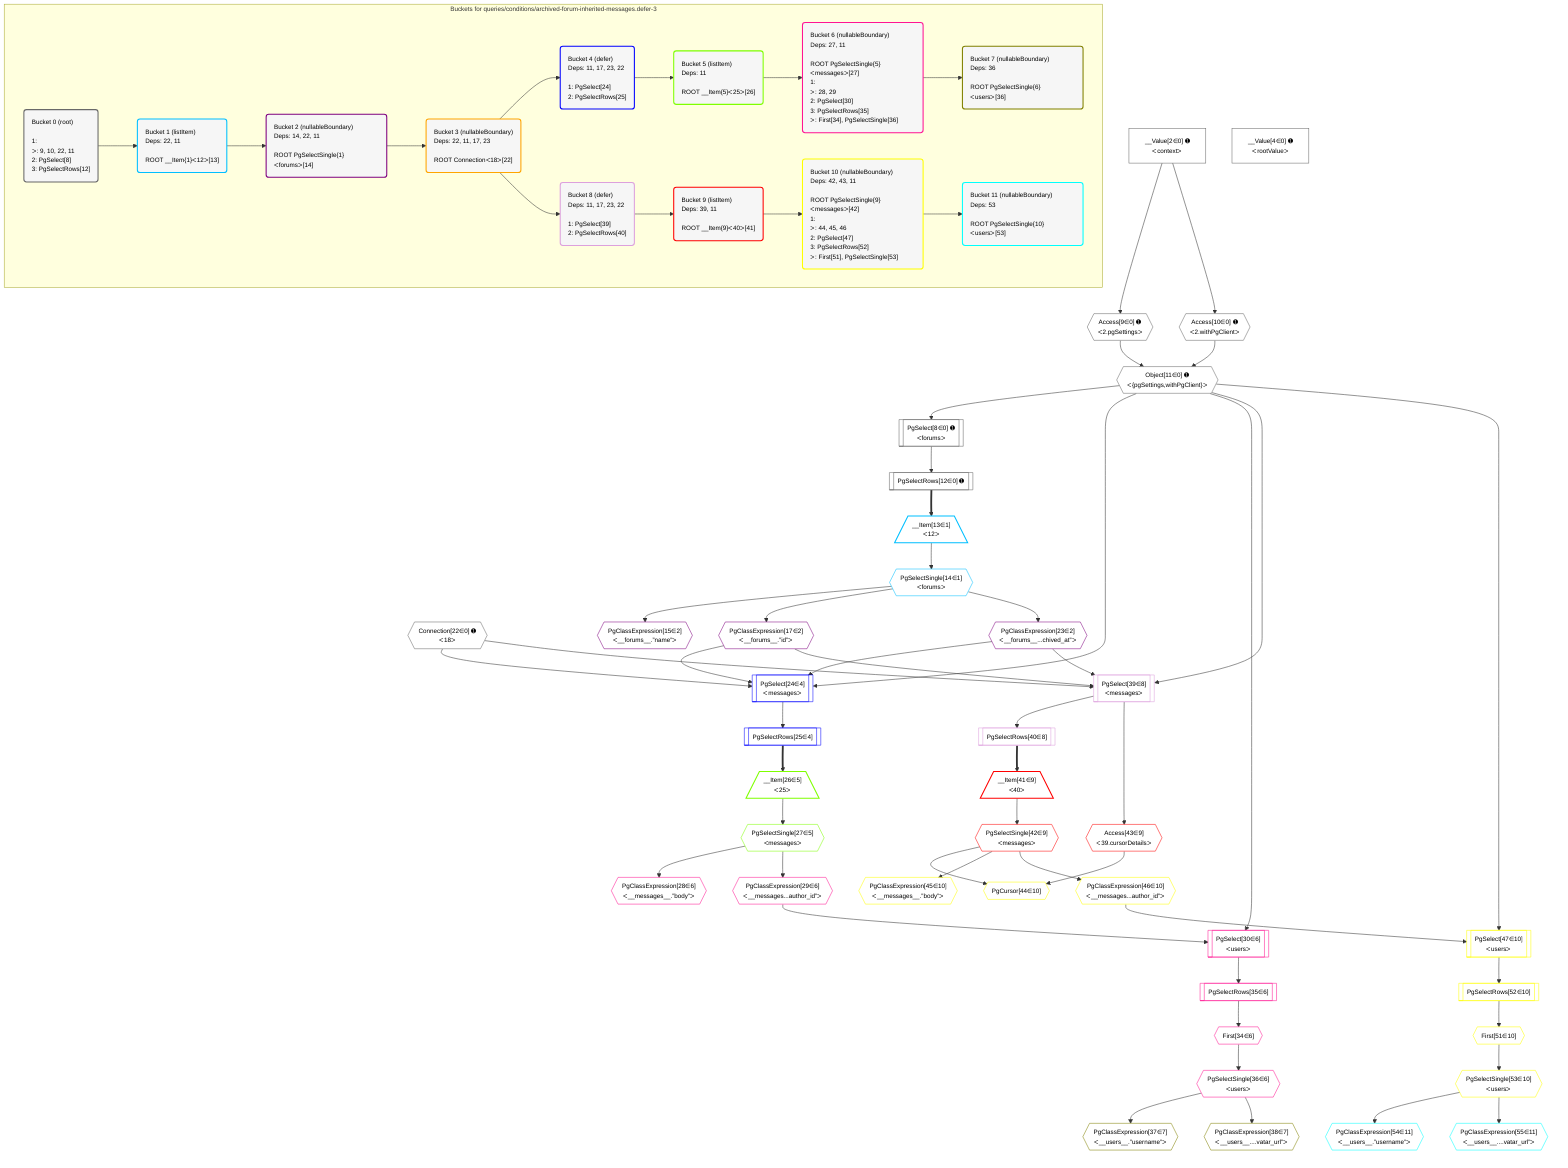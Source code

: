 %%{init: {'themeVariables': { 'fontSize': '12px'}}}%%
graph TD
    classDef path fill:#eee,stroke:#000,color:#000
    classDef plan fill:#fff,stroke-width:1px,color:#000
    classDef itemplan fill:#fff,stroke-width:2px,color:#000
    classDef unbatchedplan fill:#dff,stroke-width:1px,color:#000
    classDef sideeffectplan fill:#fcc,stroke-width:2px,color:#000
    classDef bucket fill:#f6f6f6,color:#000,stroke-width:2px,text-align:left


    %% plan dependencies
    Object11{{"Object[11∈0] ➊<br />ᐸ{pgSettings,withPgClient}ᐳ"}}:::plan
    Access9{{"Access[9∈0] ➊<br />ᐸ2.pgSettingsᐳ"}}:::plan
    Access10{{"Access[10∈0] ➊<br />ᐸ2.withPgClientᐳ"}}:::plan
    Access9 & Access10 --> Object11
    PgSelect8[["PgSelect[8∈0] ➊<br />ᐸforumsᐳ"]]:::plan
    Object11 --> PgSelect8
    __Value2["__Value[2∈0] ➊<br />ᐸcontextᐳ"]:::plan
    __Value2 --> Access9
    __Value2 --> Access10
    PgSelectRows12[["PgSelectRows[12∈0] ➊"]]:::plan
    PgSelect8 --> PgSelectRows12
    __Value4["__Value[4∈0] ➊<br />ᐸrootValueᐳ"]:::plan
    Connection22{{"Connection[22∈0] ➊<br />ᐸ18ᐳ"}}:::plan
    __Item13[/"__Item[13∈1]<br />ᐸ12ᐳ"\]:::itemplan
    PgSelectRows12 ==> __Item13
    PgSelectSingle14{{"PgSelectSingle[14∈1]<br />ᐸforumsᐳ"}}:::plan
    __Item13 --> PgSelectSingle14
    PgClassExpression15{{"PgClassExpression[15∈2]<br />ᐸ__forums__.”name”ᐳ"}}:::plan
    PgSelectSingle14 --> PgClassExpression15
    PgClassExpression17{{"PgClassExpression[17∈2]<br />ᐸ__forums__.”id”ᐳ"}}:::plan
    PgSelectSingle14 --> PgClassExpression17
    PgClassExpression23{{"PgClassExpression[23∈2]<br />ᐸ__forums__...chived_at”ᐳ"}}:::plan
    PgSelectSingle14 --> PgClassExpression23
    PgSelect24[["PgSelect[24∈4]<br />ᐸmessagesᐳ"]]:::plan
    Object11 & PgClassExpression17 & PgClassExpression23 & Connection22 --> PgSelect24
    PgSelectRows25[["PgSelectRows[25∈4]"]]:::plan
    PgSelect24 --> PgSelectRows25
    __Item26[/"__Item[26∈5]<br />ᐸ25ᐳ"\]:::itemplan
    PgSelectRows25 ==> __Item26
    PgSelectSingle27{{"PgSelectSingle[27∈5]<br />ᐸmessagesᐳ"}}:::plan
    __Item26 --> PgSelectSingle27
    PgSelect30[["PgSelect[30∈6]<br />ᐸusersᐳ"]]:::plan
    PgClassExpression29{{"PgClassExpression[29∈6]<br />ᐸ__messages...author_id”ᐳ"}}:::plan
    Object11 & PgClassExpression29 --> PgSelect30
    PgClassExpression28{{"PgClassExpression[28∈6]<br />ᐸ__messages__.”body”ᐳ"}}:::plan
    PgSelectSingle27 --> PgClassExpression28
    PgSelectSingle27 --> PgClassExpression29
    First34{{"First[34∈6]"}}:::plan
    PgSelectRows35[["PgSelectRows[35∈6]"]]:::plan
    PgSelectRows35 --> First34
    PgSelect30 --> PgSelectRows35
    PgSelectSingle36{{"PgSelectSingle[36∈6]<br />ᐸusersᐳ"}}:::plan
    First34 --> PgSelectSingle36
    PgClassExpression37{{"PgClassExpression[37∈7]<br />ᐸ__users__.”username”ᐳ"}}:::plan
    PgSelectSingle36 --> PgClassExpression37
    PgClassExpression38{{"PgClassExpression[38∈7]<br />ᐸ__users__....vatar_url”ᐳ"}}:::plan
    PgSelectSingle36 --> PgClassExpression38
    PgSelect39[["PgSelect[39∈8]<br />ᐸmessagesᐳ"]]:::plan
    Object11 & PgClassExpression17 & PgClassExpression23 & Connection22 --> PgSelect39
    PgSelectRows40[["PgSelectRows[40∈8]"]]:::plan
    PgSelect39 --> PgSelectRows40
    __Item41[/"__Item[41∈9]<br />ᐸ40ᐳ"\]:::itemplan
    PgSelectRows40 ==> __Item41
    PgSelectSingle42{{"PgSelectSingle[42∈9]<br />ᐸmessagesᐳ"}}:::plan
    __Item41 --> PgSelectSingle42
    Access43{{"Access[43∈9]<br />ᐸ39.cursorDetailsᐳ"}}:::plan
    PgSelect39 --> Access43
    PgCursor44{{"PgCursor[44∈10]"}}:::plan
    PgSelectSingle42 & Access43 --> PgCursor44
    PgSelect47[["PgSelect[47∈10]<br />ᐸusersᐳ"]]:::plan
    PgClassExpression46{{"PgClassExpression[46∈10]<br />ᐸ__messages...author_id”ᐳ"}}:::plan
    Object11 & PgClassExpression46 --> PgSelect47
    PgClassExpression45{{"PgClassExpression[45∈10]<br />ᐸ__messages__.”body”ᐳ"}}:::plan
    PgSelectSingle42 --> PgClassExpression45
    PgSelectSingle42 --> PgClassExpression46
    First51{{"First[51∈10]"}}:::plan
    PgSelectRows52[["PgSelectRows[52∈10]"]]:::plan
    PgSelectRows52 --> First51
    PgSelect47 --> PgSelectRows52
    PgSelectSingle53{{"PgSelectSingle[53∈10]<br />ᐸusersᐳ"}}:::plan
    First51 --> PgSelectSingle53
    PgClassExpression54{{"PgClassExpression[54∈11]<br />ᐸ__users__.”username”ᐳ"}}:::plan
    PgSelectSingle53 --> PgClassExpression54
    PgClassExpression55{{"PgClassExpression[55∈11]<br />ᐸ__users__....vatar_url”ᐳ"}}:::plan
    PgSelectSingle53 --> PgClassExpression55

    %% define steps

    subgraph "Buckets for queries/conditions/archived-forum-inherited-messages.defer-3"
    Bucket0("Bucket 0 (root)<br /><br />1: <br />ᐳ: 9, 10, 22, 11<br />2: PgSelect[8]<br />3: PgSelectRows[12]"):::bucket
    classDef bucket0 stroke:#696969
    class Bucket0,__Value2,__Value4,PgSelect8,Access9,Access10,Object11,PgSelectRows12,Connection22 bucket0
    Bucket1("Bucket 1 (listItem)<br />Deps: 22, 11<br /><br />ROOT __Item{1}ᐸ12ᐳ[13]"):::bucket
    classDef bucket1 stroke:#00bfff
    class Bucket1,__Item13,PgSelectSingle14 bucket1
    Bucket2("Bucket 2 (nullableBoundary)<br />Deps: 14, 22, 11<br /><br />ROOT PgSelectSingle{1}ᐸforumsᐳ[14]"):::bucket
    classDef bucket2 stroke:#7f007f
    class Bucket2,PgClassExpression15,PgClassExpression17,PgClassExpression23 bucket2
    Bucket3("Bucket 3 (nullableBoundary)<br />Deps: 22, 11, 17, 23<br /><br />ROOT Connectionᐸ18ᐳ[22]"):::bucket
    classDef bucket3 stroke:#ffa500
    class Bucket3 bucket3
    Bucket4("Bucket 4 (defer)<br />Deps: 11, 17, 23, 22<br /><br />1: PgSelect[24]<br />2: PgSelectRows[25]"):::bucket
    classDef bucket4 stroke:#0000ff
    class Bucket4,PgSelect24,PgSelectRows25 bucket4
    Bucket5("Bucket 5 (listItem)<br />Deps: 11<br /><br />ROOT __Item{5}ᐸ25ᐳ[26]"):::bucket
    classDef bucket5 stroke:#7fff00
    class Bucket5,__Item26,PgSelectSingle27 bucket5
    Bucket6("Bucket 6 (nullableBoundary)<br />Deps: 27, 11<br /><br />ROOT PgSelectSingle{5}ᐸmessagesᐳ[27]<br />1: <br />ᐳ: 28, 29<br />2: PgSelect[30]<br />3: PgSelectRows[35]<br />ᐳ: First[34], PgSelectSingle[36]"):::bucket
    classDef bucket6 stroke:#ff1493
    class Bucket6,PgClassExpression28,PgClassExpression29,PgSelect30,First34,PgSelectRows35,PgSelectSingle36 bucket6
    Bucket7("Bucket 7 (nullableBoundary)<br />Deps: 36<br /><br />ROOT PgSelectSingle{6}ᐸusersᐳ[36]"):::bucket
    classDef bucket7 stroke:#808000
    class Bucket7,PgClassExpression37,PgClassExpression38 bucket7
    Bucket8("Bucket 8 (defer)<br />Deps: 11, 17, 23, 22<br /><br />1: PgSelect[39]<br />2: PgSelectRows[40]"):::bucket
    classDef bucket8 stroke:#dda0dd
    class Bucket8,PgSelect39,PgSelectRows40 bucket8
    Bucket9("Bucket 9 (listItem)<br />Deps: 39, 11<br /><br />ROOT __Item{9}ᐸ40ᐳ[41]"):::bucket
    classDef bucket9 stroke:#ff0000
    class Bucket9,__Item41,PgSelectSingle42,Access43 bucket9
    Bucket10("Bucket 10 (nullableBoundary)<br />Deps: 42, 43, 11<br /><br />ROOT PgSelectSingle{9}ᐸmessagesᐳ[42]<br />1: <br />ᐳ: 44, 45, 46<br />2: PgSelect[47]<br />3: PgSelectRows[52]<br />ᐳ: First[51], PgSelectSingle[53]"):::bucket
    classDef bucket10 stroke:#ffff00
    class Bucket10,PgCursor44,PgClassExpression45,PgClassExpression46,PgSelect47,First51,PgSelectRows52,PgSelectSingle53 bucket10
    Bucket11("Bucket 11 (nullableBoundary)<br />Deps: 53<br /><br />ROOT PgSelectSingle{10}ᐸusersᐳ[53]"):::bucket
    classDef bucket11 stroke:#00ffff
    class Bucket11,PgClassExpression54,PgClassExpression55 bucket11
    Bucket0 --> Bucket1
    Bucket1 --> Bucket2
    Bucket2 --> Bucket3
    Bucket3 --> Bucket4 & Bucket8
    Bucket4 --> Bucket5
    Bucket5 --> Bucket6
    Bucket6 --> Bucket7
    Bucket8 --> Bucket9
    Bucket9 --> Bucket10
    Bucket10 --> Bucket11
    end